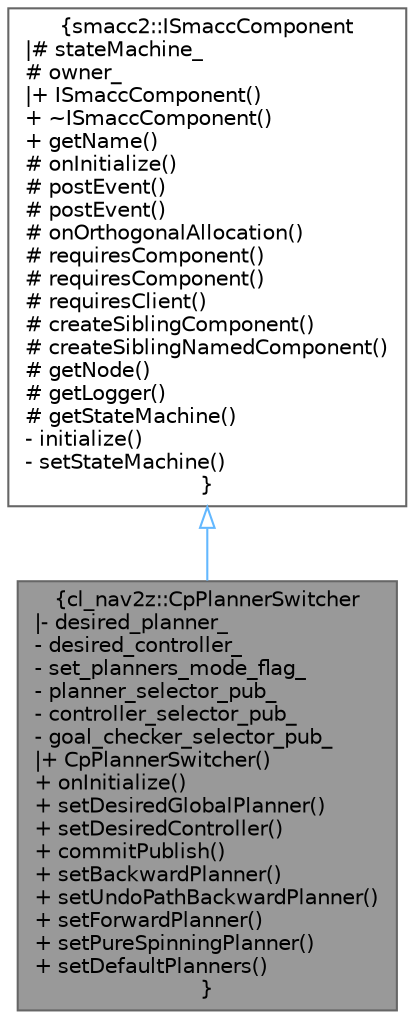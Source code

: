 digraph "cl_nav2z::CpPlannerSwitcher"
{
 // LATEX_PDF_SIZE
  bgcolor="transparent";
  edge [fontname=Helvetica,fontsize=10,labelfontname=Helvetica,labelfontsize=10];
  node [fontname=Helvetica,fontsize=10,shape=box,height=0.2,width=0.4];
  Node1 [label="{cl_nav2z::CpPlannerSwitcher\n|- desired_planner_\l- desired_controller_\l- set_planners_mode_flag_\l- planner_selector_pub_\l- controller_selector_pub_\l- goal_checker_selector_pub_\l|+ CpPlannerSwitcher()\l+ onInitialize()\l+ setDesiredGlobalPlanner()\l+ setDesiredController()\l+ commitPublish()\l+ setBackwardPlanner()\l+ setUndoPathBackwardPlanner()\l+ setForwardPlanner()\l+ setPureSpinningPlanner()\l+ setDefaultPlanners()\l}",height=0.2,width=0.4,color="gray40", fillcolor="grey60", style="filled", fontcolor="black",tooltip=" "];
  Node2 -> Node1 [dir="back",color="steelblue1",style="solid",arrowtail="onormal"];
  Node2 [label="{smacc2::ISmaccComponent\n|# stateMachine_\l# owner_\l|+ ISmaccComponent()\l+ ~ISmaccComponent()\l+ getName()\l# onInitialize()\l# postEvent()\l# postEvent()\l# onOrthogonalAllocation()\l# requiresComponent()\l# requiresComponent()\l# requiresClient()\l# createSiblingComponent()\l# createSiblingNamedComponent()\l# getNode()\l# getLogger()\l# getStateMachine()\l- initialize()\l- setStateMachine()\l}",height=0.2,width=0.4,color="gray40", fillcolor="white", style="filled",URL="$classsmacc2_1_1ISmaccComponent.html",tooltip=" "];
}

